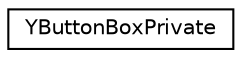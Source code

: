 digraph "Graphical Class Hierarchy"
{
 // LATEX_PDF_SIZE
  edge [fontname="Helvetica",fontsize="10",labelfontname="Helvetica",labelfontsize="10"];
  node [fontname="Helvetica",fontsize="10",shape=record];
  rankdir="LR";
  Node0 [label="YButtonBoxPrivate",height=0.2,width=0.4,color="black", fillcolor="white", style="filled",URL="$structYButtonBoxPrivate.html",tooltip=" "];
}
